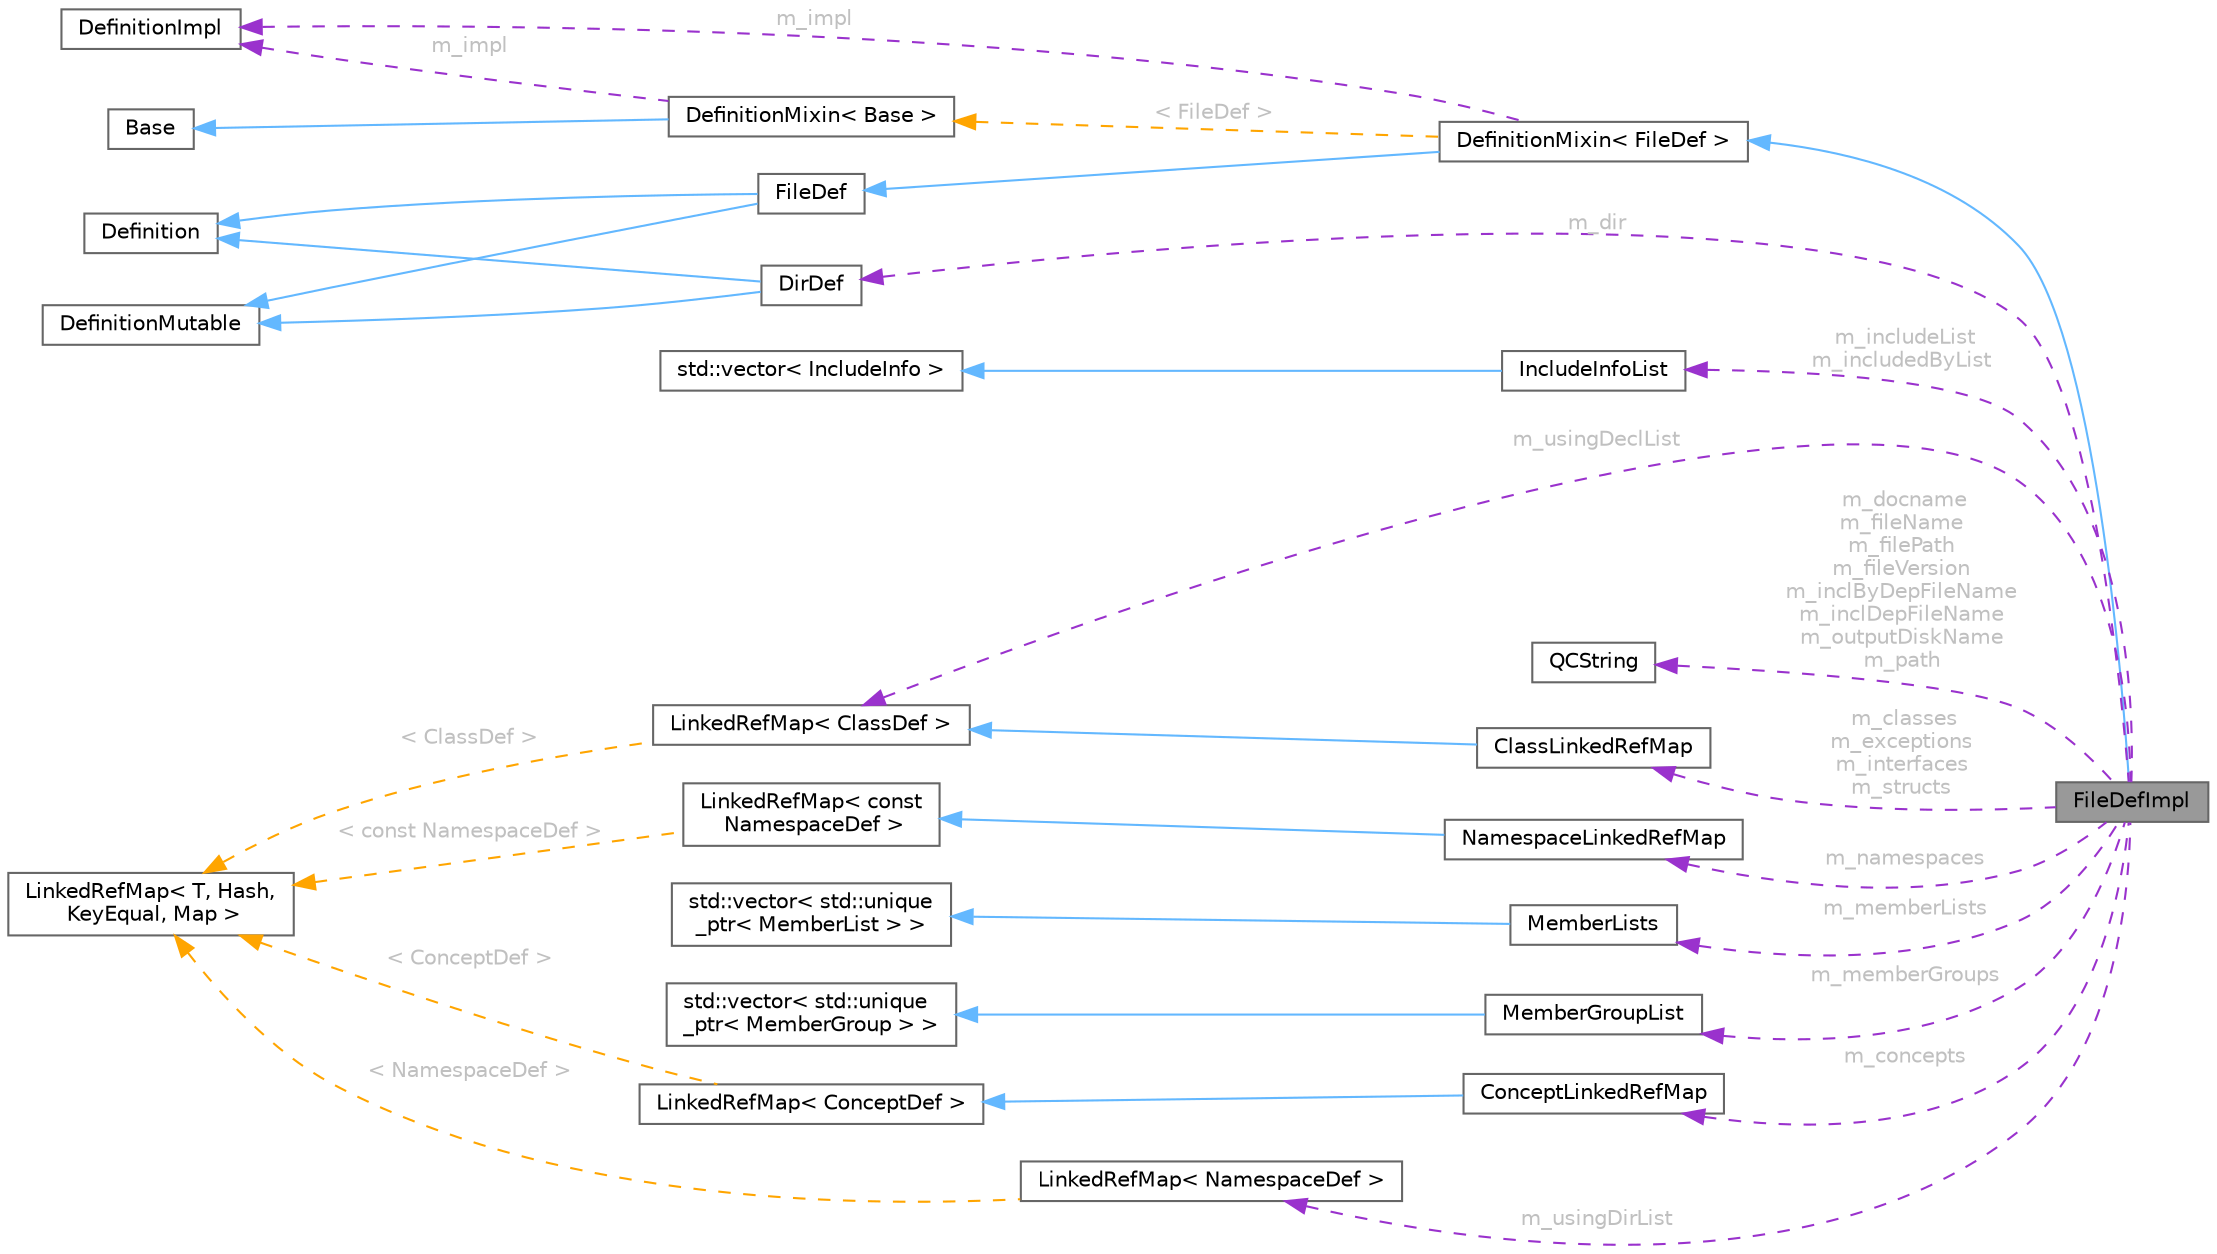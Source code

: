 digraph "FileDefImpl"
{
 // INTERACTIVE_SVG=YES
 // LATEX_PDF_SIZE
  bgcolor="transparent";
  edge [fontname=Helvetica,fontsize=10,labelfontname=Helvetica,labelfontsize=10];
  node [fontname=Helvetica,fontsize=10,shape=box,height=0.2,width=0.4];
  rankdir="LR";
  Node1 [id="Node000001",label="FileDefImpl",height=0.2,width=0.4,color="gray40", fillcolor="grey60", style="filled", fontcolor="black"];
  Node2 -> Node1 [id="edge1_Node000001_Node000002",dir="back",color="steelblue1",style="solid"];
  Node2 [id="Node000002",label="DefinitionMixin\< FileDef \>",height=0.2,width=0.4,color="gray40", fillcolor="white", style="filled",URL="$dd/d10/class_definition_mixin.html",tooltip=" "];
  Node3 -> Node2 [id="edge2_Node000002_Node000003",dir="back",color="steelblue1",style="solid"];
  Node3 [id="Node000003",label="FileDef",height=0.2,width=0.4,color="gray40", fillcolor="white", style="filled",URL="$de/db0/class_file_def.html",tooltip="A model of a file symbol."];
  Node4 -> Node3 [id="edge3_Node000003_Node000004",dir="back",color="steelblue1",style="solid"];
  Node4 [id="Node000004",label="DefinitionMutable",height=0.2,width=0.4,color="gray40", fillcolor="white", style="filled",URL="$d0/d46/class_definition_mutable.html",tooltip=" "];
  Node5 -> Node3 [id="edge4_Node000003_Node000005",dir="back",color="steelblue1",style="solid"];
  Node5 [id="Node000005",label="Definition",height=0.2,width=0.4,color="gray40", fillcolor="white", style="filled",URL="$d5/dcc/class_definition.html",tooltip="The common base class of all entity definitions found in the sources."];
  Node6 -> Node2 [id="edge5_Node000002_Node000006",dir="back",color="darkorchid3",style="dashed",label=" m_impl",fontcolor="grey" ];
  Node6 [id="Node000006",label="DefinitionImpl",height=0.2,width=0.4,color="gray40", fillcolor="white", style="filled",URL="$d3/ddf/class_definition_impl.html",tooltip=" "];
  Node7 -> Node2 [id="edge6_Node000002_Node000007",dir="back",color="orange",style="dashed",label=" \< FileDef \>",fontcolor="grey" ];
  Node7 [id="Node000007",label="DefinitionMixin\< Base \>",height=0.2,width=0.4,color="gray40", fillcolor="white", style="filled",URL="$dd/d10/class_definition_mixin.html",tooltip=" "];
  Node8 -> Node7 [id="edge7_Node000007_Node000008",dir="back",color="steelblue1",style="solid"];
  Node8 [id="Node000008",label="Base",height=0.2,width=0.4,color="gray40", fillcolor="white", style="filled"];
  Node6 -> Node7 [id="edge8_Node000007_Node000006",dir="back",color="darkorchid3",style="dashed",label=" m_impl",fontcolor="grey" ];
  Node9 -> Node1 [id="edge9_Node000001_Node000009",dir="back",color="darkorchid3",style="dashed",label=" m_includeList\nm_includedByList",fontcolor="grey" ];
  Node9 [id="Node000009",label="IncludeInfoList",height=0.2,width=0.4,color="gray40", fillcolor="white", style="filled",URL="$d5/d53/class_include_info_list.html",tooltip=" "];
  Node10 -> Node9 [id="edge10_Node000009_Node000010",dir="back",color="steelblue1",style="solid"];
  Node10 [id="Node000010",label="std::vector\< IncludeInfo \>",height=0.2,width=0.4,color="gray40", fillcolor="white", style="filled"];
  Node11 -> Node1 [id="edge11_Node000001_Node000011",dir="back",color="darkorchid3",style="dashed",label=" m_usingDirList",fontcolor="grey" ];
  Node11 [id="Node000011",label="LinkedRefMap\< NamespaceDef \>",height=0.2,width=0.4,color="gray40", fillcolor="white", style="filled",URL="$d2/db7/class_linked_ref_map.html",tooltip=" "];
  Node12 -> Node11 [id="edge12_Node000011_Node000012",dir="back",color="orange",style="dashed",label=" \< NamespaceDef \>",fontcolor="grey" ];
  Node12 [id="Node000012",label="LinkedRefMap\< T, Hash,\l KeyEqual, Map \>",height=0.2,width=0.4,color="gray40", fillcolor="white", style="filled",URL="$d2/db7/class_linked_ref_map.html",tooltip="Container class representing a vector of objects with keys."];
  Node13 -> Node1 [id="edge13_Node000001_Node000013",dir="back",color="darkorchid3",style="dashed",label=" m_usingDeclList",fontcolor="grey" ];
  Node13 [id="Node000013",label="LinkedRefMap\< ClassDef \>",height=0.2,width=0.4,color="gray40", fillcolor="white", style="filled",URL="$d2/db7/class_linked_ref_map.html",tooltip=" "];
  Node12 -> Node13 [id="edge14_Node000013_Node000012",dir="back",color="orange",style="dashed",label=" \< ClassDef \>",fontcolor="grey" ];
  Node14 -> Node1 [id="edge15_Node000001_Node000014",dir="back",color="darkorchid3",style="dashed",label=" m_docname\nm_fileName\nm_filePath\nm_fileVersion\nm_inclByDepFileName\nm_inclDepFileName\nm_outputDiskName\nm_path",fontcolor="grey" ];
  Node14 [id="Node000014",label="QCString",height=0.2,width=0.4,color="gray40", fillcolor="white", style="filled",URL="$d9/d45/class_q_c_string.html",tooltip="This is an alternative implementation of QCString."];
  Node15 -> Node1 [id="edge16_Node000001_Node000015",dir="back",color="darkorchid3",style="dashed",label=" m_dir",fontcolor="grey" ];
  Node15 [id="Node000015",label="DirDef",height=0.2,width=0.4,color="gray40", fillcolor="white", style="filled",URL="$d4/dd4/class_dir_def.html",tooltip="A model of a directory symbol."];
  Node4 -> Node15 [id="edge17_Node000015_Node000004",dir="back",color="steelblue1",style="solid"];
  Node5 -> Node15 [id="edge18_Node000015_Node000005",dir="back",color="steelblue1",style="solid"];
  Node16 -> Node1 [id="edge19_Node000001_Node000016",dir="back",color="darkorchid3",style="dashed",label=" m_memberLists",fontcolor="grey" ];
  Node16 [id="Node000016",label="MemberLists",height=0.2,width=0.4,color="gray40", fillcolor="white", style="filled",URL="$dd/d5a/class_member_lists.html",tooltip=" "];
  Node17 -> Node16 [id="edge20_Node000016_Node000017",dir="back",color="steelblue1",style="solid"];
  Node17 [id="Node000017",label="std::vector\< std::unique\l_ptr\< MemberList \> \>",height=0.2,width=0.4,color="gray40", fillcolor="white", style="filled"];
  Node18 -> Node1 [id="edge21_Node000001_Node000018",dir="back",color="darkorchid3",style="dashed",label=" m_memberGroups",fontcolor="grey" ];
  Node18 [id="Node000018",label="MemberGroupList",height=0.2,width=0.4,color="gray40", fillcolor="white", style="filled",URL="$df/d11/class_member_group_list.html",tooltip=" "];
  Node19 -> Node18 [id="edge22_Node000018_Node000019",dir="back",color="steelblue1",style="solid"];
  Node19 [id="Node000019",label="std::vector\< std::unique\l_ptr\< MemberGroup \> \>",height=0.2,width=0.4,color="gray40", fillcolor="white", style="filled"];
  Node20 -> Node1 [id="edge23_Node000001_Node000020",dir="back",color="darkorchid3",style="dashed",label=" m_namespaces",fontcolor="grey" ];
  Node20 [id="Node000020",label="NamespaceLinkedRefMap",height=0.2,width=0.4,color="gray40", fillcolor="white", style="filled",URL="$da/df0/class_namespace_linked_ref_map.html",tooltip=" "];
  Node21 -> Node20 [id="edge24_Node000020_Node000021",dir="back",color="steelblue1",style="solid"];
  Node21 [id="Node000021",label="LinkedRefMap\< const\l NamespaceDef \>",height=0.2,width=0.4,color="gray40", fillcolor="white", style="filled",URL="$d2/db7/class_linked_ref_map.html",tooltip=" "];
  Node12 -> Node21 [id="edge25_Node000021_Node000012",dir="back",color="orange",style="dashed",label=" \< const NamespaceDef \>",fontcolor="grey" ];
  Node22 -> Node1 [id="edge26_Node000001_Node000022",dir="back",color="darkorchid3",style="dashed",label=" m_classes\nm_exceptions\nm_interfaces\nm_structs",fontcolor="grey" ];
  Node22 [id="Node000022",label="ClassLinkedRefMap",height=0.2,width=0.4,color="gray40", fillcolor="white", style="filled",URL="$da/d08/class_class_linked_ref_map.html",tooltip=" "];
  Node13 -> Node22 [id="edge27_Node000022_Node000013",dir="back",color="steelblue1",style="solid"];
  Node23 -> Node1 [id="edge28_Node000001_Node000023",dir="back",color="darkorchid3",style="dashed",label=" m_concepts",fontcolor="grey" ];
  Node23 [id="Node000023",label="ConceptLinkedRefMap",height=0.2,width=0.4,color="gray40", fillcolor="white", style="filled",URL="$d4/daa/class_concept_linked_ref_map.html",tooltip=" "];
  Node24 -> Node23 [id="edge29_Node000023_Node000024",dir="back",color="steelblue1",style="solid"];
  Node24 [id="Node000024",label="LinkedRefMap\< ConceptDef \>",height=0.2,width=0.4,color="gray40", fillcolor="white", style="filled",URL="$d2/db7/class_linked_ref_map.html",tooltip=" "];
  Node12 -> Node24 [id="edge30_Node000024_Node000012",dir="back",color="orange",style="dashed",label=" \< ConceptDef \>",fontcolor="grey" ];
}
